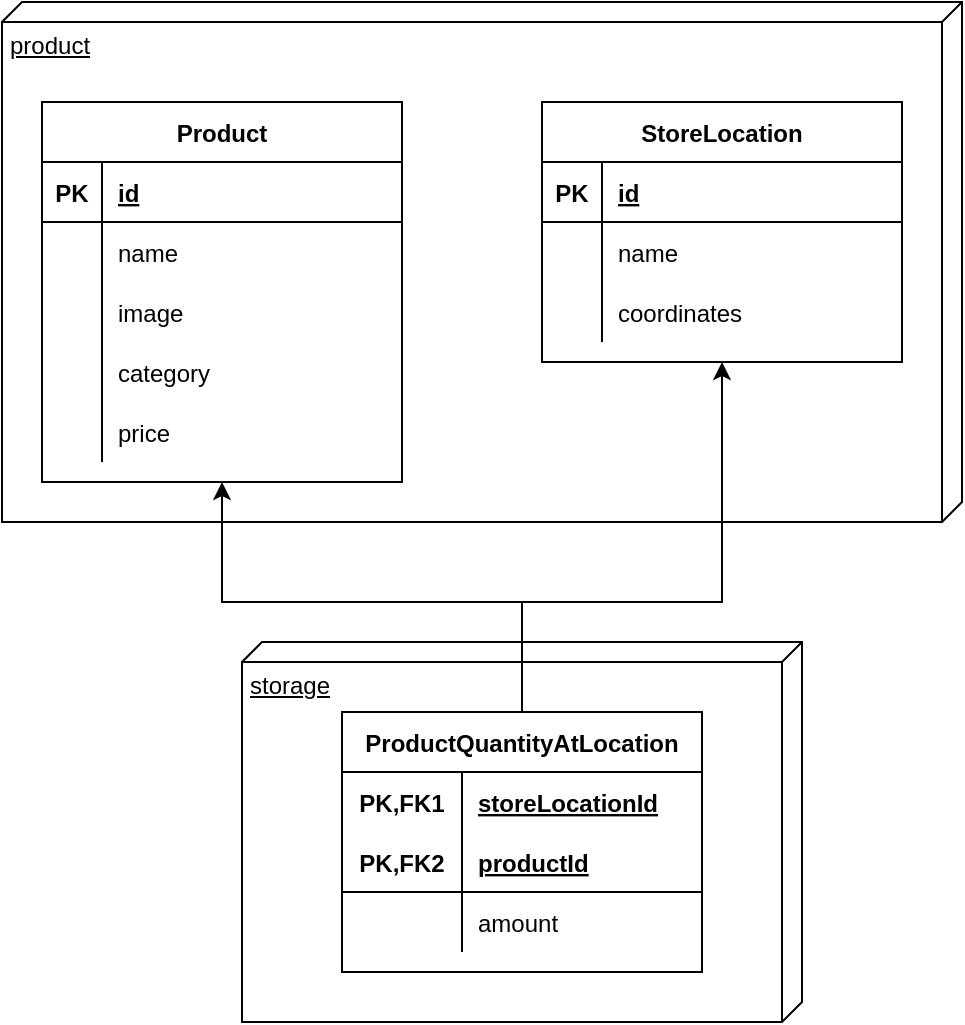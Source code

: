 <mxfile version="16.4.3" type="github"><diagram id="F90ZKjFHMXrVI-APC9d2" name="ER"><mxGraphModel dx="868" dy="501" grid="1" gridSize="10" guides="1" tooltips="1" connect="1" arrows="1" fold="1" page="1" pageScale="1" pageWidth="1600" pageHeight="900" math="0" shadow="0"><root><mxCell id="EpJp8M4zFEt60haiEWSW-0"/><mxCell id="EpJp8M4zFEt60haiEWSW-1" parent="EpJp8M4zFEt60haiEWSW-0"/><mxCell id="xmg-Czbg8_EuBw77rftT-2" value="product" style="verticalAlign=top;align=left;spacingTop=8;spacingLeft=2;spacingRight=12;shape=cube;size=10;direction=south;fontStyle=4;html=1;" parent="EpJp8M4zFEt60haiEWSW-1" vertex="1"><mxGeometry x="110" y="160" width="480" height="260" as="geometry"/></mxCell><mxCell id="xmg-Czbg8_EuBw77rftT-1" value="storage" style="verticalAlign=top;align=left;spacingTop=8;spacingLeft=2;spacingRight=12;shape=cube;size=10;direction=south;fontStyle=4;html=1;" parent="EpJp8M4zFEt60haiEWSW-1" vertex="1"><mxGeometry x="230" y="480" width="280" height="190" as="geometry"/></mxCell><mxCell id="EpJp8M4zFEt60haiEWSW-2" value="Product" style="shape=table;startSize=30;container=1;collapsible=1;childLayout=tableLayout;fixedRows=1;rowLines=0;fontStyle=1;align=center;resizeLast=1;" parent="EpJp8M4zFEt60haiEWSW-1" vertex="1"><mxGeometry x="130" y="210" width="180" height="190" as="geometry"/></mxCell><mxCell id="EpJp8M4zFEt60haiEWSW-3" value="" style="shape=tableRow;horizontal=0;startSize=0;swimlaneHead=0;swimlaneBody=0;fillColor=none;collapsible=0;dropTarget=0;points=[[0,0.5],[1,0.5]];portConstraint=eastwest;top=0;left=0;right=0;bottom=1;" parent="EpJp8M4zFEt60haiEWSW-2" vertex="1"><mxGeometry y="30" width="180" height="30" as="geometry"/></mxCell><mxCell id="EpJp8M4zFEt60haiEWSW-4" value="PK" style="shape=partialRectangle;connectable=0;fillColor=none;top=0;left=0;bottom=0;right=0;fontStyle=1;overflow=hidden;" parent="EpJp8M4zFEt60haiEWSW-3" vertex="1"><mxGeometry width="30" height="30" as="geometry"><mxRectangle width="30" height="30" as="alternateBounds"/></mxGeometry></mxCell><mxCell id="EpJp8M4zFEt60haiEWSW-5" value="id" style="shape=partialRectangle;connectable=0;fillColor=none;top=0;left=0;bottom=0;right=0;align=left;spacingLeft=6;fontStyle=5;overflow=hidden;" parent="EpJp8M4zFEt60haiEWSW-3" vertex="1"><mxGeometry x="30" width="150" height="30" as="geometry"><mxRectangle width="150" height="30" as="alternateBounds"/></mxGeometry></mxCell><mxCell id="EpJp8M4zFEt60haiEWSW-6" value="" style="shape=tableRow;horizontal=0;startSize=0;swimlaneHead=0;swimlaneBody=0;fillColor=none;collapsible=0;dropTarget=0;points=[[0,0.5],[1,0.5]];portConstraint=eastwest;top=0;left=0;right=0;bottom=0;" parent="EpJp8M4zFEt60haiEWSW-2" vertex="1"><mxGeometry y="60" width="180" height="30" as="geometry"/></mxCell><mxCell id="EpJp8M4zFEt60haiEWSW-7" value="" style="shape=partialRectangle;connectable=0;fillColor=none;top=0;left=0;bottom=0;right=0;editable=1;overflow=hidden;" parent="EpJp8M4zFEt60haiEWSW-6" vertex="1"><mxGeometry width="30" height="30" as="geometry"><mxRectangle width="30" height="30" as="alternateBounds"/></mxGeometry></mxCell><mxCell id="EpJp8M4zFEt60haiEWSW-8" value="name" style="shape=partialRectangle;connectable=0;fillColor=none;top=0;left=0;bottom=0;right=0;align=left;spacingLeft=6;overflow=hidden;" parent="EpJp8M4zFEt60haiEWSW-6" vertex="1"><mxGeometry x="30" width="150" height="30" as="geometry"><mxRectangle width="150" height="30" as="alternateBounds"/></mxGeometry></mxCell><mxCell id="EpJp8M4zFEt60haiEWSW-9" value="" style="shape=tableRow;horizontal=0;startSize=0;swimlaneHead=0;swimlaneBody=0;fillColor=none;collapsible=0;dropTarget=0;points=[[0,0.5],[1,0.5]];portConstraint=eastwest;top=0;left=0;right=0;bottom=0;" parent="EpJp8M4zFEt60haiEWSW-2" vertex="1"><mxGeometry y="90" width="180" height="30" as="geometry"/></mxCell><mxCell id="EpJp8M4zFEt60haiEWSW-10" value="" style="shape=partialRectangle;connectable=0;fillColor=none;top=0;left=0;bottom=0;right=0;editable=1;overflow=hidden;" parent="EpJp8M4zFEt60haiEWSW-9" vertex="1"><mxGeometry width="30" height="30" as="geometry"><mxRectangle width="30" height="30" as="alternateBounds"/></mxGeometry></mxCell><mxCell id="EpJp8M4zFEt60haiEWSW-11" value="image" style="shape=partialRectangle;connectable=0;fillColor=none;top=0;left=0;bottom=0;right=0;align=left;spacingLeft=6;overflow=hidden;" parent="EpJp8M4zFEt60haiEWSW-9" vertex="1"><mxGeometry x="30" width="150" height="30" as="geometry"><mxRectangle width="150" height="30" as="alternateBounds"/></mxGeometry></mxCell><mxCell id="EpJp8M4zFEt60haiEWSW-12" value="" style="shape=tableRow;horizontal=0;startSize=0;swimlaneHead=0;swimlaneBody=0;fillColor=none;collapsible=0;dropTarget=0;points=[[0,0.5],[1,0.5]];portConstraint=eastwest;top=0;left=0;right=0;bottom=0;" parent="EpJp8M4zFEt60haiEWSW-2" vertex="1"><mxGeometry y="120" width="180" height="30" as="geometry"/></mxCell><mxCell id="EpJp8M4zFEt60haiEWSW-13" value="" style="shape=partialRectangle;connectable=0;fillColor=none;top=0;left=0;bottom=0;right=0;editable=1;overflow=hidden;" parent="EpJp8M4zFEt60haiEWSW-12" vertex="1"><mxGeometry width="30" height="30" as="geometry"><mxRectangle width="30" height="30" as="alternateBounds"/></mxGeometry></mxCell><mxCell id="EpJp8M4zFEt60haiEWSW-14" value="category" style="shape=partialRectangle;connectable=0;fillColor=none;top=0;left=0;bottom=0;right=0;align=left;spacingLeft=6;overflow=hidden;" parent="EpJp8M4zFEt60haiEWSW-12" vertex="1"><mxGeometry x="30" width="150" height="30" as="geometry"><mxRectangle width="150" height="30" as="alternateBounds"/></mxGeometry></mxCell><mxCell id="EpJp8M4zFEt60haiEWSW-16" value="" style="shape=tableRow;horizontal=0;startSize=0;swimlaneHead=0;swimlaneBody=0;fillColor=none;collapsible=0;dropTarget=0;points=[[0,0.5],[1,0.5]];portConstraint=eastwest;top=0;left=0;right=0;bottom=0;" parent="EpJp8M4zFEt60haiEWSW-2" vertex="1"><mxGeometry y="150" width="180" height="30" as="geometry"/></mxCell><mxCell id="EpJp8M4zFEt60haiEWSW-17" value="" style="shape=partialRectangle;connectable=0;fillColor=none;top=0;left=0;bottom=0;right=0;editable=1;overflow=hidden;" parent="EpJp8M4zFEt60haiEWSW-16" vertex="1"><mxGeometry width="30" height="30" as="geometry"><mxRectangle width="30" height="30" as="alternateBounds"/></mxGeometry></mxCell><mxCell id="EpJp8M4zFEt60haiEWSW-18" value="price" style="shape=partialRectangle;connectable=0;fillColor=none;top=0;left=0;bottom=0;right=0;align=left;spacingLeft=6;overflow=hidden;" parent="EpJp8M4zFEt60haiEWSW-16" vertex="1"><mxGeometry x="30" width="150" height="30" as="geometry"><mxRectangle width="150" height="30" as="alternateBounds"/></mxGeometry></mxCell><mxCell id="EpJp8M4zFEt60haiEWSW-19" value="StoreLocation" style="shape=table;startSize=30;container=1;collapsible=1;childLayout=tableLayout;fixedRows=1;rowLines=0;fontStyle=1;align=center;resizeLast=1;" parent="EpJp8M4zFEt60haiEWSW-1" vertex="1"><mxGeometry x="380" y="210" width="180" height="130" as="geometry"/></mxCell><mxCell id="EpJp8M4zFEt60haiEWSW-20" value="" style="shape=tableRow;horizontal=0;startSize=0;swimlaneHead=0;swimlaneBody=0;fillColor=none;collapsible=0;dropTarget=0;points=[[0,0.5],[1,0.5]];portConstraint=eastwest;top=0;left=0;right=0;bottom=1;" parent="EpJp8M4zFEt60haiEWSW-19" vertex="1"><mxGeometry y="30" width="180" height="30" as="geometry"/></mxCell><mxCell id="EpJp8M4zFEt60haiEWSW-21" value="PK" style="shape=partialRectangle;connectable=0;fillColor=none;top=0;left=0;bottom=0;right=0;fontStyle=1;overflow=hidden;" parent="EpJp8M4zFEt60haiEWSW-20" vertex="1"><mxGeometry width="30" height="30" as="geometry"><mxRectangle width="30" height="30" as="alternateBounds"/></mxGeometry></mxCell><mxCell id="EpJp8M4zFEt60haiEWSW-22" value="id" style="shape=partialRectangle;connectable=0;fillColor=none;top=0;left=0;bottom=0;right=0;align=left;spacingLeft=6;fontStyle=5;overflow=hidden;" parent="EpJp8M4zFEt60haiEWSW-20" vertex="1"><mxGeometry x="30" width="150" height="30" as="geometry"><mxRectangle width="150" height="30" as="alternateBounds"/></mxGeometry></mxCell><mxCell id="EpJp8M4zFEt60haiEWSW-23" value="" style="shape=tableRow;horizontal=0;startSize=0;swimlaneHead=0;swimlaneBody=0;fillColor=none;collapsible=0;dropTarget=0;points=[[0,0.5],[1,0.5]];portConstraint=eastwest;top=0;left=0;right=0;bottom=0;" parent="EpJp8M4zFEt60haiEWSW-19" vertex="1"><mxGeometry y="60" width="180" height="30" as="geometry"/></mxCell><mxCell id="EpJp8M4zFEt60haiEWSW-24" value="" style="shape=partialRectangle;connectable=0;fillColor=none;top=0;left=0;bottom=0;right=0;editable=1;overflow=hidden;" parent="EpJp8M4zFEt60haiEWSW-23" vertex="1"><mxGeometry width="30" height="30" as="geometry"><mxRectangle width="30" height="30" as="alternateBounds"/></mxGeometry></mxCell><mxCell id="EpJp8M4zFEt60haiEWSW-25" value="name" style="shape=partialRectangle;connectable=0;fillColor=none;top=0;left=0;bottom=0;right=0;align=left;spacingLeft=6;overflow=hidden;" parent="EpJp8M4zFEt60haiEWSW-23" vertex="1"><mxGeometry x="30" width="150" height="30" as="geometry"><mxRectangle width="150" height="30" as="alternateBounds"/></mxGeometry></mxCell><mxCell id="EpJp8M4zFEt60haiEWSW-26" value="" style="shape=tableRow;horizontal=0;startSize=0;swimlaneHead=0;swimlaneBody=0;fillColor=none;collapsible=0;dropTarget=0;points=[[0,0.5],[1,0.5]];portConstraint=eastwest;top=0;left=0;right=0;bottom=0;" parent="EpJp8M4zFEt60haiEWSW-19" vertex="1"><mxGeometry y="90" width="180" height="30" as="geometry"/></mxCell><mxCell id="EpJp8M4zFEt60haiEWSW-27" value="" style="shape=partialRectangle;connectable=0;fillColor=none;top=0;left=0;bottom=0;right=0;editable=1;overflow=hidden;" parent="EpJp8M4zFEt60haiEWSW-26" vertex="1"><mxGeometry width="30" height="30" as="geometry"><mxRectangle width="30" height="30" as="alternateBounds"/></mxGeometry></mxCell><mxCell id="EpJp8M4zFEt60haiEWSW-28" value="coordinates" style="shape=partialRectangle;connectable=0;fillColor=none;top=0;left=0;bottom=0;right=0;align=left;spacingLeft=6;overflow=hidden;" parent="EpJp8M4zFEt60haiEWSW-26" vertex="1"><mxGeometry x="30" width="150" height="30" as="geometry"><mxRectangle width="150" height="30" as="alternateBounds"/></mxGeometry></mxCell><mxCell id="EpJp8M4zFEt60haiEWSW-45" style="edgeStyle=orthogonalEdgeStyle;rounded=0;orthogonalLoop=1;jettySize=auto;html=1;entryX=0.5;entryY=1;entryDx=0;entryDy=0;" parent="EpJp8M4zFEt60haiEWSW-1" source="EpJp8M4zFEt60haiEWSW-32" target="EpJp8M4zFEt60haiEWSW-2" edge="1"><mxGeometry relative="1" as="geometry"><Array as="points"><mxPoint x="370" y="460"/><mxPoint x="220" y="460"/></Array></mxGeometry></mxCell><mxCell id="EpJp8M4zFEt60haiEWSW-46" style="edgeStyle=orthogonalEdgeStyle;rounded=0;orthogonalLoop=1;jettySize=auto;html=1;entryX=0.5;entryY=1;entryDx=0;entryDy=0;" parent="EpJp8M4zFEt60haiEWSW-1" source="EpJp8M4zFEt60haiEWSW-32" target="EpJp8M4zFEt60haiEWSW-19" edge="1"><mxGeometry relative="1" as="geometry"><Array as="points"><mxPoint x="370" y="460"/><mxPoint x="470" y="460"/></Array></mxGeometry></mxCell><mxCell id="EpJp8M4zFEt60haiEWSW-32" value="ProductQuantityAtLocation" style="shape=table;startSize=30;container=1;collapsible=1;childLayout=tableLayout;fixedRows=1;rowLines=0;fontStyle=1;align=center;resizeLast=1;" parent="EpJp8M4zFEt60haiEWSW-1" vertex="1"><mxGeometry x="280" y="515" width="180" height="130" as="geometry"/></mxCell><mxCell id="EpJp8M4zFEt60haiEWSW-33" value="" style="shape=tableRow;horizontal=0;startSize=0;swimlaneHead=0;swimlaneBody=0;fillColor=none;collapsible=0;dropTarget=0;points=[[0,0.5],[1,0.5]];portConstraint=eastwest;top=0;left=0;right=0;bottom=0;" parent="EpJp8M4zFEt60haiEWSW-32" vertex="1"><mxGeometry y="30" width="180" height="30" as="geometry"/></mxCell><mxCell id="EpJp8M4zFEt60haiEWSW-34" value="PK,FK1" style="shape=partialRectangle;connectable=0;fillColor=none;top=0;left=0;bottom=0;right=0;fontStyle=1;overflow=hidden;" parent="EpJp8M4zFEt60haiEWSW-33" vertex="1"><mxGeometry width="60" height="30" as="geometry"><mxRectangle width="60" height="30" as="alternateBounds"/></mxGeometry></mxCell><mxCell id="EpJp8M4zFEt60haiEWSW-35" value="storeLocationId" style="shape=partialRectangle;connectable=0;fillColor=none;top=0;left=0;bottom=0;right=0;align=left;spacingLeft=6;fontStyle=5;overflow=hidden;" parent="EpJp8M4zFEt60haiEWSW-33" vertex="1"><mxGeometry x="60" width="120" height="30" as="geometry"><mxRectangle width="120" height="30" as="alternateBounds"/></mxGeometry></mxCell><mxCell id="EpJp8M4zFEt60haiEWSW-36" value="" style="shape=tableRow;horizontal=0;startSize=0;swimlaneHead=0;swimlaneBody=0;fillColor=none;collapsible=0;dropTarget=0;points=[[0,0.5],[1,0.5]];portConstraint=eastwest;top=0;left=0;right=0;bottom=1;" parent="EpJp8M4zFEt60haiEWSW-32" vertex="1"><mxGeometry y="60" width="180" height="30" as="geometry"/></mxCell><mxCell id="EpJp8M4zFEt60haiEWSW-37" value="PK,FK2" style="shape=partialRectangle;connectable=0;fillColor=none;top=0;left=0;bottom=0;right=0;fontStyle=1;overflow=hidden;" parent="EpJp8M4zFEt60haiEWSW-36" vertex="1"><mxGeometry width="60" height="30" as="geometry"><mxRectangle width="60" height="30" as="alternateBounds"/></mxGeometry></mxCell><mxCell id="EpJp8M4zFEt60haiEWSW-38" value="productId" style="shape=partialRectangle;connectable=0;fillColor=none;top=0;left=0;bottom=0;right=0;align=left;spacingLeft=6;fontStyle=5;overflow=hidden;" parent="EpJp8M4zFEt60haiEWSW-36" vertex="1"><mxGeometry x="60" width="120" height="30" as="geometry"><mxRectangle width="120" height="30" as="alternateBounds"/></mxGeometry></mxCell><mxCell id="EpJp8M4zFEt60haiEWSW-39" value="" style="shape=tableRow;horizontal=0;startSize=0;swimlaneHead=0;swimlaneBody=0;fillColor=none;collapsible=0;dropTarget=0;points=[[0,0.5],[1,0.5]];portConstraint=eastwest;top=0;left=0;right=0;bottom=0;" parent="EpJp8M4zFEt60haiEWSW-32" vertex="1"><mxGeometry y="90" width="180" height="30" as="geometry"/></mxCell><mxCell id="EpJp8M4zFEt60haiEWSW-40" value="" style="shape=partialRectangle;connectable=0;fillColor=none;top=0;left=0;bottom=0;right=0;editable=1;overflow=hidden;" parent="EpJp8M4zFEt60haiEWSW-39" vertex="1"><mxGeometry width="60" height="30" as="geometry"><mxRectangle width="60" height="30" as="alternateBounds"/></mxGeometry></mxCell><mxCell id="EpJp8M4zFEt60haiEWSW-41" value="amount" style="shape=partialRectangle;connectable=0;fillColor=none;top=0;left=0;bottom=0;right=0;align=left;spacingLeft=6;overflow=hidden;" parent="EpJp8M4zFEt60haiEWSW-39" vertex="1"><mxGeometry x="60" width="120" height="30" as="geometry"><mxRectangle width="120" height="30" as="alternateBounds"/></mxGeometry></mxCell></root></mxGraphModel></diagram></mxfile>